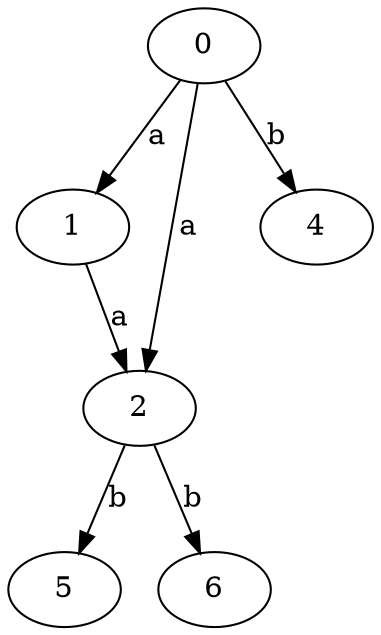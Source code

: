 strict digraph  {
1;
0;
2;
4;
5;
6;
1 -> 2  [label=a];
0 -> 1  [label=a];
0 -> 2  [label=a];
0 -> 4  [label=b];
2 -> 5  [label=b];
2 -> 6  [label=b];
}
